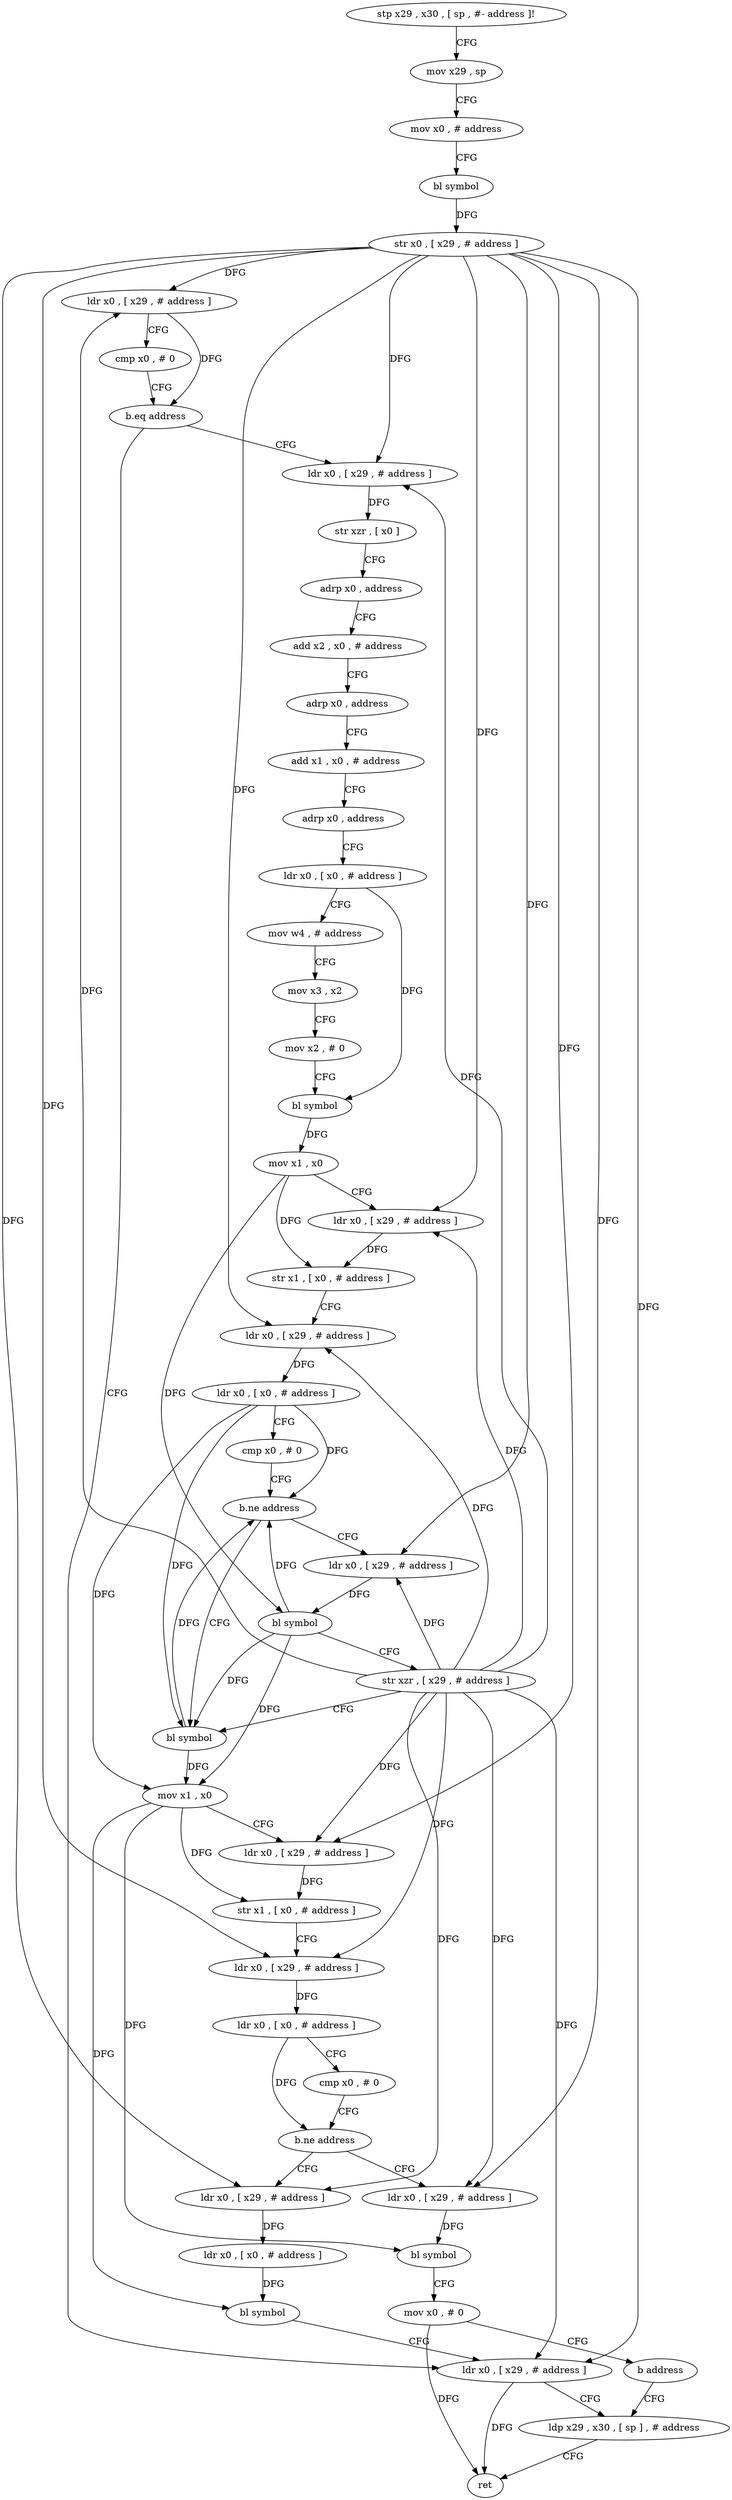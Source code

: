 digraph "func" {
"109696" [label = "stp x29 , x30 , [ sp , #- address ]!" ]
"109700" [label = "mov x29 , sp" ]
"109704" [label = "mov x0 , # address" ]
"109708" [label = "bl symbol" ]
"109712" [label = "str x0 , [ x29 , # address ]" ]
"109716" [label = "ldr x0 , [ x29 , # address ]" ]
"109720" [label = "cmp x0 , # 0" ]
"109724" [label = "b.eq address" ]
"109876" [label = "ldr x0 , [ x29 , # address ]" ]
"109728" [label = "ldr x0 , [ x29 , # address ]" ]
"109880" [label = "ldp x29 , x30 , [ sp ] , # address" ]
"109732" [label = "str xzr , [ x0 ]" ]
"109736" [label = "adrp x0 , address" ]
"109740" [label = "add x2 , x0 , # address" ]
"109744" [label = "adrp x0 , address" ]
"109748" [label = "add x1 , x0 , # address" ]
"109752" [label = "adrp x0 , address" ]
"109756" [label = "ldr x0 , [ x0 , # address ]" ]
"109760" [label = "mov w4 , # address" ]
"109764" [label = "mov x3 , x2" ]
"109768" [label = "mov x2 , # 0" ]
"109772" [label = "bl symbol" ]
"109776" [label = "mov x1 , x0" ]
"109780" [label = "ldr x0 , [ x29 , # address ]" ]
"109784" [label = "str x1 , [ x0 , # address ]" ]
"109788" [label = "ldr x0 , [ x29 , # address ]" ]
"109792" [label = "ldr x0 , [ x0 , # address ]" ]
"109796" [label = "cmp x0 , # 0" ]
"109800" [label = "b.ne address" ]
"109816" [label = "bl symbol" ]
"109804" [label = "ldr x0 , [ x29 , # address ]" ]
"109820" [label = "mov x1 , x0" ]
"109824" [label = "ldr x0 , [ x29 , # address ]" ]
"109828" [label = "str x1 , [ x0 , # address ]" ]
"109832" [label = "ldr x0 , [ x29 , # address ]" ]
"109836" [label = "ldr x0 , [ x0 , # address ]" ]
"109840" [label = "cmp x0 , # 0" ]
"109844" [label = "b.ne address" ]
"109864" [label = "ldr x0 , [ x29 , # address ]" ]
"109848" [label = "ldr x0 , [ x29 , # address ]" ]
"109808" [label = "bl symbol" ]
"109812" [label = "str xzr , [ x29 , # address ]" ]
"109868" [label = "ldr x0 , [ x0 , # address ]" ]
"109872" [label = "bl symbol" ]
"109852" [label = "bl symbol" ]
"109856" [label = "mov x0 , # 0" ]
"109860" [label = "b address" ]
"109884" [label = "ret" ]
"109696" -> "109700" [ label = "CFG" ]
"109700" -> "109704" [ label = "CFG" ]
"109704" -> "109708" [ label = "CFG" ]
"109708" -> "109712" [ label = "DFG" ]
"109712" -> "109716" [ label = "DFG" ]
"109712" -> "109876" [ label = "DFG" ]
"109712" -> "109728" [ label = "DFG" ]
"109712" -> "109780" [ label = "DFG" ]
"109712" -> "109788" [ label = "DFG" ]
"109712" -> "109824" [ label = "DFG" ]
"109712" -> "109832" [ label = "DFG" ]
"109712" -> "109804" [ label = "DFG" ]
"109712" -> "109864" [ label = "DFG" ]
"109712" -> "109848" [ label = "DFG" ]
"109716" -> "109720" [ label = "CFG" ]
"109716" -> "109724" [ label = "DFG" ]
"109720" -> "109724" [ label = "CFG" ]
"109724" -> "109876" [ label = "CFG" ]
"109724" -> "109728" [ label = "CFG" ]
"109876" -> "109880" [ label = "CFG" ]
"109876" -> "109884" [ label = "DFG" ]
"109728" -> "109732" [ label = "DFG" ]
"109880" -> "109884" [ label = "CFG" ]
"109732" -> "109736" [ label = "CFG" ]
"109736" -> "109740" [ label = "CFG" ]
"109740" -> "109744" [ label = "CFG" ]
"109744" -> "109748" [ label = "CFG" ]
"109748" -> "109752" [ label = "CFG" ]
"109752" -> "109756" [ label = "CFG" ]
"109756" -> "109760" [ label = "CFG" ]
"109756" -> "109772" [ label = "DFG" ]
"109760" -> "109764" [ label = "CFG" ]
"109764" -> "109768" [ label = "CFG" ]
"109768" -> "109772" [ label = "CFG" ]
"109772" -> "109776" [ label = "DFG" ]
"109776" -> "109780" [ label = "CFG" ]
"109776" -> "109784" [ label = "DFG" ]
"109776" -> "109808" [ label = "DFG" ]
"109780" -> "109784" [ label = "DFG" ]
"109784" -> "109788" [ label = "CFG" ]
"109788" -> "109792" [ label = "DFG" ]
"109792" -> "109796" [ label = "CFG" ]
"109792" -> "109800" [ label = "DFG" ]
"109792" -> "109816" [ label = "DFG" ]
"109792" -> "109820" [ label = "DFG" ]
"109796" -> "109800" [ label = "CFG" ]
"109800" -> "109816" [ label = "CFG" ]
"109800" -> "109804" [ label = "CFG" ]
"109816" -> "109820" [ label = "DFG" ]
"109816" -> "109800" [ label = "DFG" ]
"109804" -> "109808" [ label = "DFG" ]
"109820" -> "109824" [ label = "CFG" ]
"109820" -> "109828" [ label = "DFG" ]
"109820" -> "109872" [ label = "DFG" ]
"109820" -> "109852" [ label = "DFG" ]
"109824" -> "109828" [ label = "DFG" ]
"109828" -> "109832" [ label = "CFG" ]
"109832" -> "109836" [ label = "DFG" ]
"109836" -> "109840" [ label = "CFG" ]
"109836" -> "109844" [ label = "DFG" ]
"109840" -> "109844" [ label = "CFG" ]
"109844" -> "109864" [ label = "CFG" ]
"109844" -> "109848" [ label = "CFG" ]
"109864" -> "109868" [ label = "DFG" ]
"109848" -> "109852" [ label = "DFG" ]
"109808" -> "109812" [ label = "CFG" ]
"109808" -> "109800" [ label = "DFG" ]
"109808" -> "109816" [ label = "DFG" ]
"109808" -> "109820" [ label = "DFG" ]
"109812" -> "109816" [ label = "CFG" ]
"109812" -> "109716" [ label = "DFG" ]
"109812" -> "109876" [ label = "DFG" ]
"109812" -> "109728" [ label = "DFG" ]
"109812" -> "109780" [ label = "DFG" ]
"109812" -> "109788" [ label = "DFG" ]
"109812" -> "109824" [ label = "DFG" ]
"109812" -> "109832" [ label = "DFG" ]
"109812" -> "109804" [ label = "DFG" ]
"109812" -> "109864" [ label = "DFG" ]
"109812" -> "109848" [ label = "DFG" ]
"109868" -> "109872" [ label = "DFG" ]
"109872" -> "109876" [ label = "CFG" ]
"109852" -> "109856" [ label = "CFG" ]
"109856" -> "109860" [ label = "CFG" ]
"109856" -> "109884" [ label = "DFG" ]
"109860" -> "109880" [ label = "CFG" ]
}

